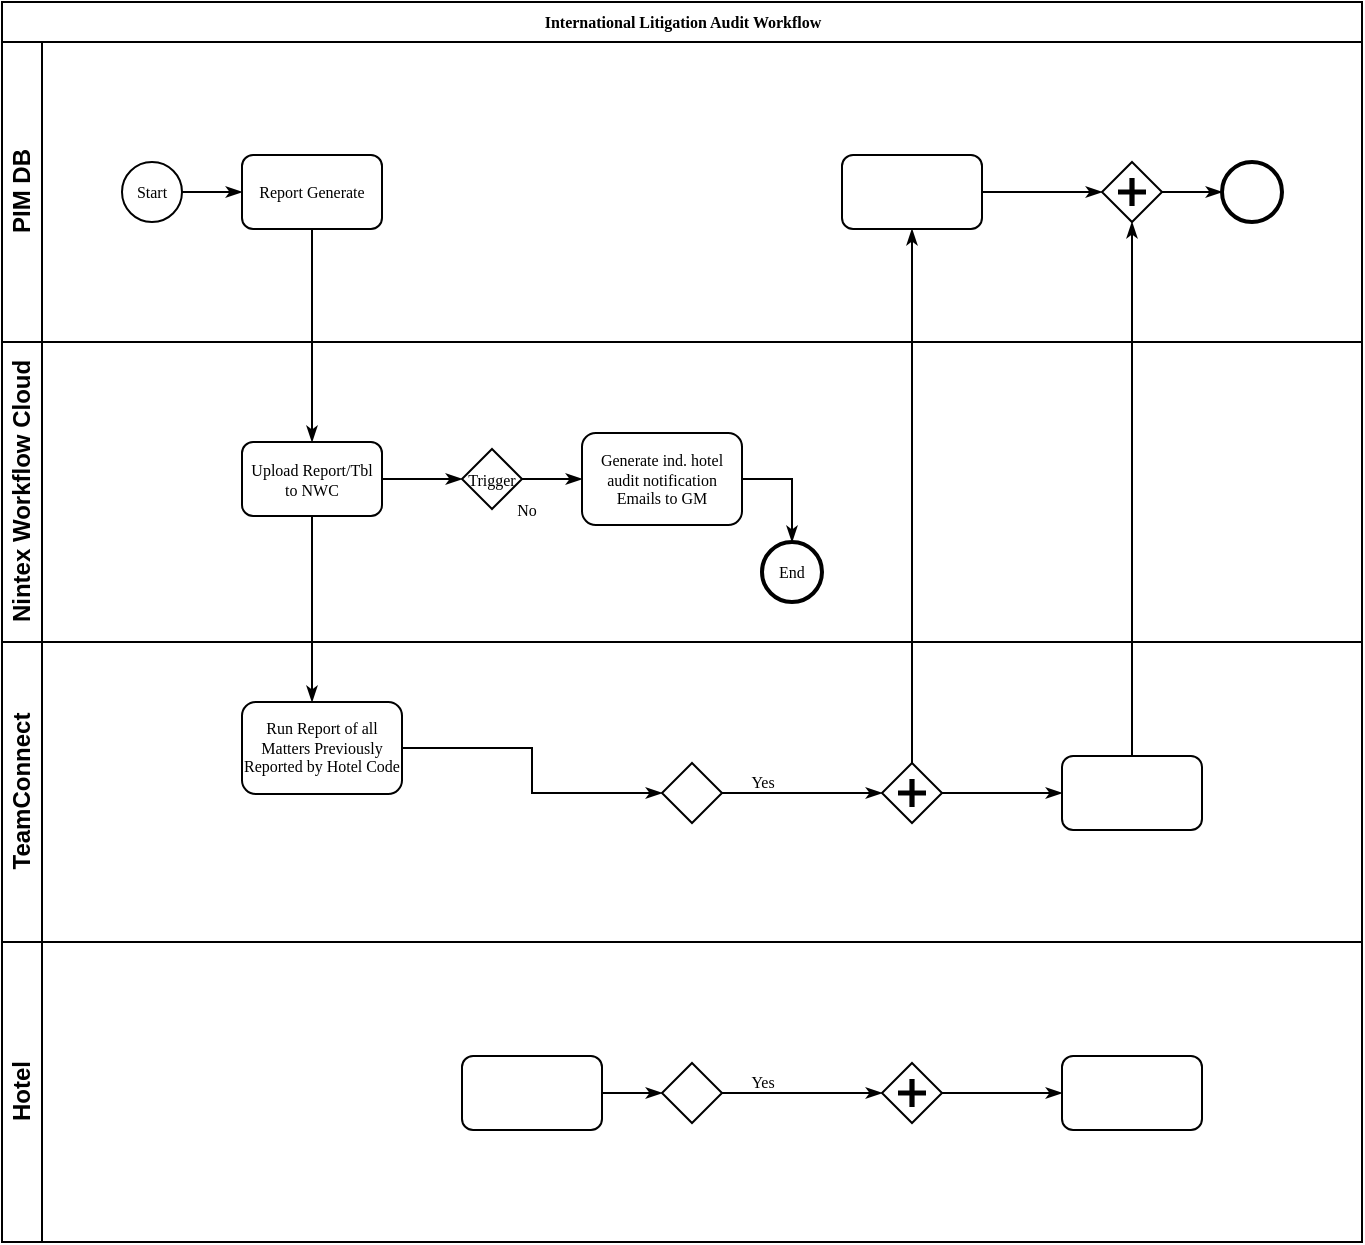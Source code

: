 <mxfile pages="2" version="11.2.1" type="github"><diagram id="GfwvnpMwssvAgRZhQbQI" name="Data Flow"><mxGraphModel dx="555" dy="711" grid="1" gridSize="10" guides="1" tooltips="1" connect="1" arrows="1" fold="1" page="1" pageScale="1" pageWidth="850" pageHeight="1100" math="0" shadow="0"><root><mxCell id="0"/><mxCell id="1" parent="0"/><mxCell id="PGYInxgWmDi8EZxte10v-1" value="International Litigation Audit Workflow" style="swimlane;html=1;childLayout=stackLayout;horizontal=1;startSize=20;horizontalStack=0;rounded=0;shadow=0;labelBackgroundColor=none;strokeColor=#000000;strokeWidth=1;fillColor=#ffffff;fontFamily=Verdana;fontSize=8;fontColor=#000000;align=center;" vertex="1" parent="1"><mxGeometry x="40" y="40" width="680" height="470" as="geometry"/></mxCell><mxCell id="PGYInxgWmDi8EZxte10v-2" value="PIM DB" style="swimlane;html=1;startSize=20;horizontal=0;" vertex="1" parent="PGYInxgWmDi8EZxte10v-1"><mxGeometry y="20" width="680" height="150" as="geometry"/></mxCell><mxCell id="PGYInxgWmDi8EZxte10v-3" style="edgeStyle=orthogonalEdgeStyle;rounded=0;html=1;labelBackgroundColor=none;startArrow=none;startFill=0;startSize=5;endArrow=classicThin;endFill=1;endSize=5;jettySize=auto;orthogonalLoop=1;strokeColor=#000000;strokeWidth=1;fontFamily=Verdana;fontSize=8;fontColor=#000000;" edge="1" parent="PGYInxgWmDi8EZxte10v-2" source="PGYInxgWmDi8EZxte10v-4" target="PGYInxgWmDi8EZxte10v-5"><mxGeometry relative="1" as="geometry"/></mxCell><mxCell id="PGYInxgWmDi8EZxte10v-4" value="Start" style="ellipse;whiteSpace=wrap;html=1;rounded=0;shadow=0;labelBackgroundColor=none;strokeColor=#000000;strokeWidth=1;fillColor=#ffffff;fontFamily=Verdana;fontSize=8;fontColor=#000000;align=center;" vertex="1" parent="PGYInxgWmDi8EZxte10v-2"><mxGeometry x="60" y="60" width="30" height="30" as="geometry"/></mxCell><mxCell id="PGYInxgWmDi8EZxte10v-5" value="Report Generate" style="rounded=1;whiteSpace=wrap;html=1;shadow=0;labelBackgroundColor=none;strokeColor=#000000;strokeWidth=1;fillColor=#ffffff;fontFamily=Verdana;fontSize=8;fontColor=#000000;align=center;" vertex="1" parent="PGYInxgWmDi8EZxte10v-2"><mxGeometry x="120" y="56.5" width="70" height="37" as="geometry"/></mxCell><mxCell id="PGYInxgWmDi8EZxte10v-6" style="edgeStyle=orthogonalEdgeStyle;rounded=0;html=1;entryX=0;entryY=0.5;labelBackgroundColor=none;startArrow=none;startFill=0;startSize=5;endArrow=classicThin;endFill=1;endSize=5;jettySize=auto;orthogonalLoop=1;strokeColor=#000000;strokeWidth=1;fontFamily=Verdana;fontSize=8;fontColor=#000000;" edge="1" parent="PGYInxgWmDi8EZxte10v-2" source="PGYInxgWmDi8EZxte10v-7" target="PGYInxgWmDi8EZxte10v-9"><mxGeometry relative="1" as="geometry"/></mxCell><mxCell id="PGYInxgWmDi8EZxte10v-7" value="" style="rounded=1;whiteSpace=wrap;html=1;shadow=0;labelBackgroundColor=none;strokeColor=#000000;strokeWidth=1;fillColor=#ffffff;fontFamily=Verdana;fontSize=8;fontColor=#000000;align=center;" vertex="1" parent="PGYInxgWmDi8EZxte10v-2"><mxGeometry x="420" y="56.5" width="70" height="37" as="geometry"/></mxCell><mxCell id="PGYInxgWmDi8EZxte10v-8" style="edgeStyle=orthogonalEdgeStyle;rounded=0;html=1;labelBackgroundColor=none;startArrow=none;startFill=0;startSize=5;endArrow=classicThin;endFill=1;endSize=5;jettySize=auto;orthogonalLoop=1;strokeColor=#000000;strokeWidth=1;fontFamily=Verdana;fontSize=8;fontColor=#000000;" edge="1" parent="PGYInxgWmDi8EZxte10v-2" source="PGYInxgWmDi8EZxte10v-9" target="PGYInxgWmDi8EZxte10v-10"><mxGeometry relative="1" as="geometry"/></mxCell><mxCell id="PGYInxgWmDi8EZxte10v-9" value="" style="shape=mxgraph.bpmn.shape;html=1;verticalLabelPosition=bottom;labelBackgroundColor=#ffffff;verticalAlign=top;perimeter=rhombusPerimeter;background=gateway;outline=none;symbol=parallelGw;rounded=1;shadow=0;strokeColor=#000000;strokeWidth=1;fillColor=#ffffff;fontFamily=Verdana;fontSize=8;fontColor=#000000;align=center;" vertex="1" parent="PGYInxgWmDi8EZxte10v-2"><mxGeometry x="550" y="60" width="30" height="30" as="geometry"/></mxCell><mxCell id="PGYInxgWmDi8EZxte10v-10" value="" style="ellipse;whiteSpace=wrap;html=1;rounded=0;shadow=0;labelBackgroundColor=none;strokeColor=#000000;strokeWidth=2;fillColor=#ffffff;fontFamily=Verdana;fontSize=8;fontColor=#000000;align=center;" vertex="1" parent="PGYInxgWmDi8EZxte10v-2"><mxGeometry x="610" y="60" width="30" height="30" as="geometry"/></mxCell><mxCell id="PGYInxgWmDi8EZxte10v-11" value="Nintex Workflow Cloud" style="swimlane;html=1;startSize=20;horizontal=0;" vertex="1" parent="PGYInxgWmDi8EZxte10v-1"><mxGeometry y="170" width="680" height="150" as="geometry"/></mxCell><mxCell id="PGYInxgWmDi8EZxte10v-12" style="edgeStyle=orthogonalEdgeStyle;rounded=0;html=1;labelBackgroundColor=none;startArrow=none;startFill=0;startSize=5;endArrow=classicThin;endFill=1;endSize=5;jettySize=auto;orthogonalLoop=1;strokeColor=#000000;strokeWidth=1;fontFamily=Verdana;fontSize=8;fontColor=#000000;" edge="1" parent="PGYInxgWmDi8EZxte10v-11" source="PGYInxgWmDi8EZxte10v-13" target="PGYInxgWmDi8EZxte10v-14"><mxGeometry relative="1" as="geometry"/></mxCell><mxCell id="PGYInxgWmDi8EZxte10v-13" value="Upload Report/Tbl to NWC" style="rounded=1;whiteSpace=wrap;html=1;shadow=0;labelBackgroundColor=none;strokeColor=#000000;strokeWidth=1;fillColor=#ffffff;fontFamily=Verdana;fontSize=8;fontColor=#000000;align=center;" vertex="1" parent="PGYInxgWmDi8EZxte10v-11"><mxGeometry x="120" y="50.0" width="70" height="37" as="geometry"/></mxCell><mxCell id="PGYInxgWmDi8EZxte10v-14" value="Trigger" style="strokeWidth=1;html=1;shape=mxgraph.flowchart.decision;whiteSpace=wrap;rounded=1;shadow=0;labelBackgroundColor=none;fillColor=#ffffff;fontFamily=Verdana;fontSize=8;fontColor=#000000;align=center;" vertex="1" parent="PGYInxgWmDi8EZxte10v-11"><mxGeometry x="230" y="53.5" width="30" height="30" as="geometry"/></mxCell><mxCell id="PGYInxgWmDi8EZxte10v-15" value="Generate ind. hotel audit notification Emails to GM" style="rounded=1;whiteSpace=wrap;html=1;shadow=0;labelBackgroundColor=none;strokeColor=#000000;strokeWidth=1;fillColor=#ffffff;fontFamily=Verdana;fontSize=8;fontColor=#000000;align=center;" vertex="1" parent="PGYInxgWmDi8EZxte10v-11"><mxGeometry x="290" y="45.5" width="80" height="46" as="geometry"/></mxCell><mxCell id="PGYInxgWmDi8EZxte10v-16" value="No" style="edgeStyle=orthogonalEdgeStyle;rounded=0;html=1;labelBackgroundColor=none;startArrow=none;startFill=0;startSize=5;endArrow=classicThin;endFill=1;endSize=5;jettySize=auto;orthogonalLoop=1;strokeColor=#000000;strokeWidth=1;fontFamily=Verdana;fontSize=8;fontColor=#000000;" edge="1" parent="PGYInxgWmDi8EZxte10v-11" source="PGYInxgWmDi8EZxte10v-14" target="PGYInxgWmDi8EZxte10v-15"><mxGeometry x="-0.936" y="-15" relative="1" as="geometry"><mxPoint as="offset"/></mxGeometry></mxCell><mxCell id="PGYInxgWmDi8EZxte10v-17" value="End" style="ellipse;whiteSpace=wrap;html=1;rounded=0;shadow=0;labelBackgroundColor=none;strokeColor=#000000;strokeWidth=2;fillColor=#ffffff;fontFamily=Verdana;fontSize=8;fontColor=#000000;align=center;" vertex="1" parent="PGYInxgWmDi8EZxte10v-11"><mxGeometry x="380" y="100" width="30" height="30" as="geometry"/></mxCell><mxCell id="PGYInxgWmDi8EZxte10v-18" style="edgeStyle=orthogonalEdgeStyle;rounded=0;html=1;labelBackgroundColor=none;startArrow=none;startFill=0;startSize=5;endArrow=classicThin;endFill=1;endSize=5;jettySize=auto;orthogonalLoop=1;strokeColor=#000000;strokeWidth=1;fontFamily=Verdana;fontSize=8;fontColor=#000000;" edge="1" parent="PGYInxgWmDi8EZxte10v-11" source="PGYInxgWmDi8EZxte10v-15" target="PGYInxgWmDi8EZxte10v-17"><mxGeometry relative="1" as="geometry"/></mxCell><mxCell id="PGYInxgWmDi8EZxte10v-19" value="TeamConnect" style="swimlane;html=1;startSize=20;horizontal=0;" vertex="1" parent="PGYInxgWmDi8EZxte10v-1"><mxGeometry y="320" width="680" height="150" as="geometry"><mxRectangle y="320" width="680" height="60" as="alternateBounds"/></mxGeometry></mxCell><mxCell id="PGYInxgWmDi8EZxte10v-20" style="edgeStyle=orthogonalEdgeStyle;rounded=0;html=1;labelBackgroundColor=none;startArrow=none;startFill=0;startSize=5;endArrow=classicThin;endFill=1;endSize=5;jettySize=auto;orthogonalLoop=1;strokeColor=#000000;strokeWidth=1;fontFamily=Verdana;fontSize=8;fontColor=#000000;" edge="1" parent="PGYInxgWmDi8EZxte10v-19" source="PGYInxgWmDi8EZxte10v-21" target="PGYInxgWmDi8EZxte10v-23"><mxGeometry relative="1" as="geometry"/></mxCell><mxCell id="PGYInxgWmDi8EZxte10v-21" value="Run Report of all Matters Previously Reported by Hotel Code" style="rounded=1;whiteSpace=wrap;html=1;shadow=0;labelBackgroundColor=none;strokeColor=#000000;strokeWidth=1;fillColor=#ffffff;fontFamily=Verdana;fontSize=8;fontColor=#000000;align=center;" vertex="1" parent="PGYInxgWmDi8EZxte10v-19"><mxGeometry x="120" y="30" width="80" height="46" as="geometry"/></mxCell><mxCell id="PGYInxgWmDi8EZxte10v-22" value="Yes" style="edgeStyle=orthogonalEdgeStyle;rounded=0;html=1;entryX=0;entryY=0.5;labelBackgroundColor=none;startArrow=none;startFill=0;startSize=5;endArrow=classicThin;endFill=1;endSize=5;jettySize=auto;orthogonalLoop=1;strokeColor=#000000;strokeWidth=1;fontFamily=Verdana;fontSize=8;fontColor=#000000;" edge="1" parent="PGYInxgWmDi8EZxte10v-19" source="PGYInxgWmDi8EZxte10v-23" target="PGYInxgWmDi8EZxte10v-25"><mxGeometry x="-0.501" y="6" relative="1" as="geometry"><mxPoint as="offset"/></mxGeometry></mxCell><mxCell id="PGYInxgWmDi8EZxte10v-23" value="" style="strokeWidth=1;html=1;shape=mxgraph.flowchart.decision;whiteSpace=wrap;rounded=1;shadow=0;labelBackgroundColor=none;fillColor=#ffffff;fontFamily=Verdana;fontSize=8;fontColor=#000000;align=center;" vertex="1" parent="PGYInxgWmDi8EZxte10v-19"><mxGeometry x="330" y="60.5" width="30" height="30" as="geometry"/></mxCell><mxCell id="PGYInxgWmDi8EZxte10v-24" style="edgeStyle=orthogonalEdgeStyle;rounded=0;html=1;labelBackgroundColor=none;startArrow=none;startFill=0;startSize=5;endArrow=classicThin;endFill=1;endSize=5;jettySize=auto;orthogonalLoop=1;strokeColor=#000000;strokeWidth=1;fontFamily=Verdana;fontSize=8;fontColor=#000000;" edge="1" parent="PGYInxgWmDi8EZxte10v-19" source="PGYInxgWmDi8EZxte10v-25" target="PGYInxgWmDi8EZxte10v-26"><mxGeometry relative="1" as="geometry"/></mxCell><mxCell id="PGYInxgWmDi8EZxte10v-25" value="" style="shape=mxgraph.bpmn.shape;html=1;verticalLabelPosition=bottom;labelBackgroundColor=#ffffff;verticalAlign=top;perimeter=rhombusPerimeter;background=gateway;outline=none;symbol=parallelGw;rounded=1;shadow=0;strokeColor=#000000;strokeWidth=1;fillColor=#ffffff;fontFamily=Verdana;fontSize=8;fontColor=#000000;align=center;" vertex="1" parent="PGYInxgWmDi8EZxte10v-19"><mxGeometry x="440" y="60.5" width="30" height="30" as="geometry"/></mxCell><mxCell id="PGYInxgWmDi8EZxte10v-26" value="" style="rounded=1;whiteSpace=wrap;html=1;shadow=0;labelBackgroundColor=none;strokeColor=#000000;strokeWidth=1;fillColor=#ffffff;fontFamily=Verdana;fontSize=8;fontColor=#000000;align=center;" vertex="1" parent="PGYInxgWmDi8EZxte10v-19"><mxGeometry x="530" y="57" width="70" height="37" as="geometry"/></mxCell><mxCell id="PGYInxgWmDi8EZxte10v-27" style="edgeStyle=orthogonalEdgeStyle;rounded=0;html=1;labelBackgroundColor=none;startArrow=none;startFill=0;startSize=5;endArrow=classicThin;endFill=1;endSize=5;jettySize=auto;orthogonalLoop=1;strokeColor=#000000;strokeWidth=1;fontFamily=Verdana;fontSize=8;fontColor=#000000;" edge="1" parent="PGYInxgWmDi8EZxte10v-1" source="PGYInxgWmDi8EZxte10v-5" target="PGYInxgWmDi8EZxte10v-13"><mxGeometry relative="1" as="geometry"/></mxCell><mxCell id="PGYInxgWmDi8EZxte10v-28" value="" style="edgeStyle=orthogonalEdgeStyle;rounded=0;html=1;labelBackgroundColor=none;startArrow=none;startFill=0;startSize=5;endArrow=classicThin;endFill=1;endSize=5;jettySize=auto;orthogonalLoop=1;strokeColor=#000000;strokeWidth=1;fontFamily=Verdana;fontSize=8;fontColor=#000000;exitX=0.5;exitY=1;exitDx=0;exitDy=0;" edge="1" parent="PGYInxgWmDi8EZxte10v-1" source="PGYInxgWmDi8EZxte10v-13" target="PGYInxgWmDi8EZxte10v-21"><mxGeometry x="-0.895" y="15" relative="1" as="geometry"><mxPoint as="offset"/><Array as="points"><mxPoint x="155" y="320"/><mxPoint x="155" y="320"/></Array></mxGeometry></mxCell><mxCell id="PGYInxgWmDi8EZxte10v-29" style="edgeStyle=orthogonalEdgeStyle;rounded=0;html=1;entryX=0.5;entryY=1;labelBackgroundColor=none;startArrow=none;startFill=0;startSize=5;endArrow=classicThin;endFill=1;endSize=5;jettySize=auto;orthogonalLoop=1;strokeColor=#000000;strokeWidth=1;fontFamily=Verdana;fontSize=8;fontColor=#000000;" edge="1" parent="PGYInxgWmDi8EZxte10v-1" source="PGYInxgWmDi8EZxte10v-26" target="PGYInxgWmDi8EZxte10v-9"><mxGeometry relative="1" as="geometry"/></mxCell><mxCell id="PGYInxgWmDi8EZxte10v-30" style="edgeStyle=orthogonalEdgeStyle;rounded=0;html=1;labelBackgroundColor=none;startArrow=none;startFill=0;startSize=5;endArrow=classicThin;endFill=1;endSize=5;jettySize=auto;orthogonalLoop=1;strokeColor=#000000;strokeWidth=1;fontFamily=Verdana;fontSize=8;fontColor=#000000;" edge="1" parent="PGYInxgWmDi8EZxte10v-1" source="PGYInxgWmDi8EZxte10v-25" target="PGYInxgWmDi8EZxte10v-7"><mxGeometry relative="1" as="geometry"/></mxCell><mxCell id="PGYInxgWmDi8EZxte10v-31" value="Hotel" style="swimlane;html=1;startSize=20;horizontal=0;" vertex="1" parent="1"><mxGeometry x="40" y="510" width="680" height="150" as="geometry"><mxRectangle y="320" width="680" height="60" as="alternateBounds"/></mxGeometry></mxCell><mxCell id="PGYInxgWmDi8EZxte10v-32" style="edgeStyle=orthogonalEdgeStyle;rounded=0;html=1;labelBackgroundColor=none;startArrow=none;startFill=0;startSize=5;endArrow=classicThin;endFill=1;endSize=5;jettySize=auto;orthogonalLoop=1;strokeColor=#000000;strokeWidth=1;fontFamily=Verdana;fontSize=8;fontColor=#000000;" edge="1" parent="PGYInxgWmDi8EZxte10v-31" source="PGYInxgWmDi8EZxte10v-33" target="PGYInxgWmDi8EZxte10v-35"><mxGeometry relative="1" as="geometry"/></mxCell><mxCell id="PGYInxgWmDi8EZxte10v-33" value="" style="rounded=1;whiteSpace=wrap;html=1;shadow=0;labelBackgroundColor=none;strokeColor=#000000;strokeWidth=1;fillColor=#ffffff;fontFamily=Verdana;fontSize=8;fontColor=#000000;align=center;" vertex="1" parent="PGYInxgWmDi8EZxte10v-31"><mxGeometry x="230" y="57.0" width="70" height="37" as="geometry"/></mxCell><mxCell id="PGYInxgWmDi8EZxte10v-34" value="Yes" style="edgeStyle=orthogonalEdgeStyle;rounded=0;html=1;entryX=0;entryY=0.5;labelBackgroundColor=none;startArrow=none;startFill=0;startSize=5;endArrow=classicThin;endFill=1;endSize=5;jettySize=auto;orthogonalLoop=1;strokeColor=#000000;strokeWidth=1;fontFamily=Verdana;fontSize=8;fontColor=#000000;" edge="1" parent="PGYInxgWmDi8EZxte10v-31" source="PGYInxgWmDi8EZxte10v-35" target="PGYInxgWmDi8EZxte10v-37"><mxGeometry x="-0.501" y="6" relative="1" as="geometry"><mxPoint as="offset"/></mxGeometry></mxCell><mxCell id="PGYInxgWmDi8EZxte10v-35" value="" style="strokeWidth=1;html=1;shape=mxgraph.flowchart.decision;whiteSpace=wrap;rounded=1;shadow=0;labelBackgroundColor=none;fillColor=#ffffff;fontFamily=Verdana;fontSize=8;fontColor=#000000;align=center;" vertex="1" parent="PGYInxgWmDi8EZxte10v-31"><mxGeometry x="330" y="60.5" width="30" height="30" as="geometry"/></mxCell><mxCell id="PGYInxgWmDi8EZxte10v-36" style="edgeStyle=orthogonalEdgeStyle;rounded=0;html=1;labelBackgroundColor=none;startArrow=none;startFill=0;startSize=5;endArrow=classicThin;endFill=1;endSize=5;jettySize=auto;orthogonalLoop=1;strokeColor=#000000;strokeWidth=1;fontFamily=Verdana;fontSize=8;fontColor=#000000;" edge="1" parent="PGYInxgWmDi8EZxte10v-31" source="PGYInxgWmDi8EZxte10v-37" target="PGYInxgWmDi8EZxte10v-38"><mxGeometry relative="1" as="geometry"/></mxCell><mxCell id="PGYInxgWmDi8EZxte10v-37" value="" style="shape=mxgraph.bpmn.shape;html=1;verticalLabelPosition=bottom;labelBackgroundColor=#ffffff;verticalAlign=top;perimeter=rhombusPerimeter;background=gateway;outline=none;symbol=parallelGw;rounded=1;shadow=0;strokeColor=#000000;strokeWidth=1;fillColor=#ffffff;fontFamily=Verdana;fontSize=8;fontColor=#000000;align=center;" vertex="1" parent="PGYInxgWmDi8EZxte10v-31"><mxGeometry x="440" y="60.5" width="30" height="30" as="geometry"/></mxCell><mxCell id="PGYInxgWmDi8EZxte10v-38" value="" style="rounded=1;whiteSpace=wrap;html=1;shadow=0;labelBackgroundColor=none;strokeColor=#000000;strokeWidth=1;fillColor=#ffffff;fontFamily=Verdana;fontSize=8;fontColor=#000000;align=center;" vertex="1" parent="PGYInxgWmDi8EZxte10v-31"><mxGeometry x="530" y="57" width="70" height="37" as="geometry"/></mxCell></root></mxGraphModel></diagram><diagram id="am0kMYbmYarPIjj50Dui" name="Architecture Diagram"><mxGraphModel dx="555" dy="711" grid="1" gridSize="10" guides="1" tooltips="1" connect="1" arrows="1" fold="1" page="1" pageScale="1" pageWidth="850" pageHeight="1100" math="0" shadow="0"><root><mxCell id="IpNm8ckZfoNR6ixngSqM-0"/><mxCell id="IpNm8ckZfoNR6ixngSqM-1" parent="IpNm8ckZfoNR6ixngSqM-0"/></root></mxGraphModel></diagram></mxfile>